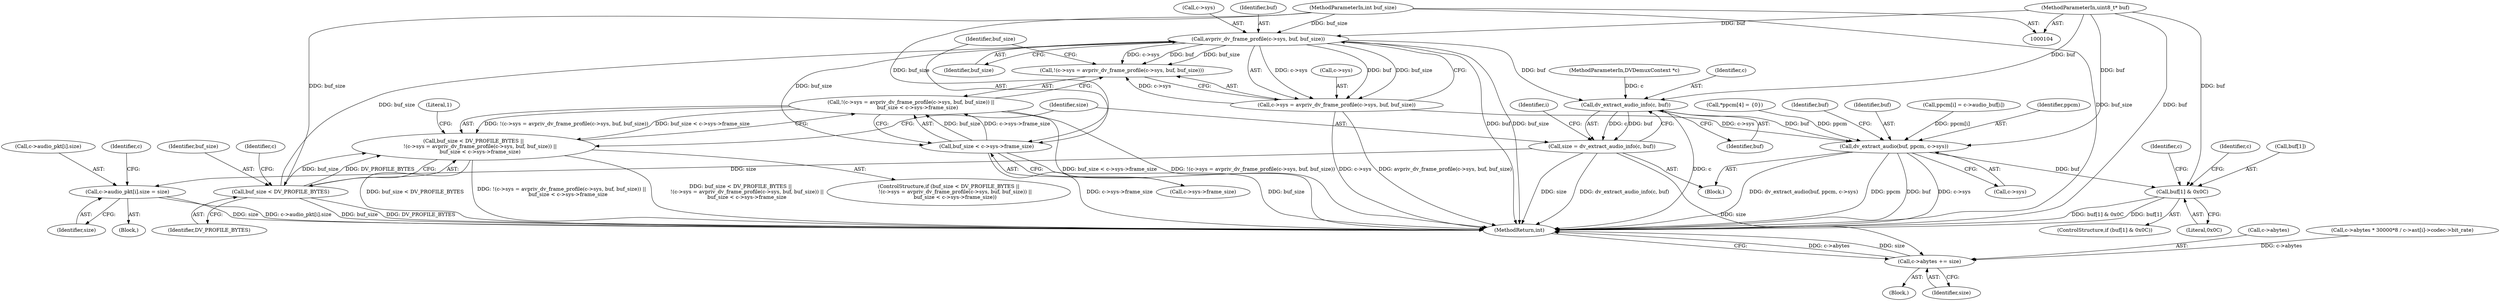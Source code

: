 digraph "0_libav_5a396bb3a66a61a68b80f2369d0249729bf85e04@pointer" {
"1000126" [label="(Call,avpriv_dv_frame_profile(c->sys, buf, buf_size))"];
"1000107" [label="(MethodParameterIn,uint8_t* buf)"];
"1000117" [label="(Call,buf_size < DV_PROFILE_BYTES)"];
"1000108" [label="(MethodParameterIn,int buf_size)"];
"1000121" [label="(Call,!(c->sys = avpriv_dv_frame_profile(c->sys, buf, buf_size)))"];
"1000122" [label="(Call,c->sys = avpriv_dv_frame_profile(c->sys, buf, buf_size))"];
"1000203" [label="(Call,dv_extract_audio(buf, ppcm, c->sys))"];
"1000210" [label="(Call,buf[1] & 0x0C)"];
"1000132" [label="(Call,buf_size < c->sys->frame_size)"];
"1000120" [label="(Call,!(c->sys = avpriv_dv_frame_profile(c->sys, buf, buf_size)) ||\n        buf_size < c->sys->frame_size)"];
"1000116" [label="(Call,buf_size < DV_PROFILE_BYTES ||\n        !(c->sys = avpriv_dv_frame_profile(c->sys, buf, buf_size)) ||\n        buf_size < c->sys->frame_size)"];
"1000145" [label="(Call,dv_extract_audio_info(c, buf))"];
"1000143" [label="(Call,size = dv_extract_audio_info(c, buf))"];
"1000160" [label="(Call,c->audio_pkt[i].size = size)"];
"1000252" [label="(Call,c->abytes += size)"];
"1000117" [label="(Call,buf_size < DV_PROFILE_BYTES)"];
"1000119" [label="(Identifier,DV_PROFILE_BYTES)"];
"1000142" [label="(Literal,1)"];
"1000105" [label="(MethodParameterIn,DVDemuxContext *c)"];
"1000168" [label="(Identifier,size)"];
"1000108" [label="(MethodParameterIn,int buf_size)"];
"1000115" [label="(ControlStructure,if (buf_size < DV_PROFILE_BYTES ||\n        !(c->sys = avpriv_dv_frame_profile(c->sys, buf, buf_size)) ||\n        buf_size < c->sys->frame_size))"];
"1000123" [label="(Call,c->sys)"];
"1000118" [label="(Identifier,buf_size)"];
"1000173" [label="(Identifier,c)"];
"1000203" [label="(Call,dv_extract_audio(buf, ppcm, c->sys))"];
"1000161" [label="(Call,c->audio_pkt[i].size)"];
"1000253" [label="(Call,c->abytes)"];
"1000177" [label="(Call,c->abytes * 30000*8 / c->ast[i]->codec->bit_rate)"];
"1000150" [label="(Identifier,i)"];
"1000113" [label="(Call,*ppcm[4] = {0})"];
"1000206" [label="(Call,c->sys)"];
"1000257" [label="(MethodReturn,int)"];
"1000239" [label="(Identifier,c)"];
"1000147" [label="(Identifier,buf)"];
"1000160" [label="(Call,c->audio_pkt[i].size = size)"];
"1000209" [label="(ControlStructure,if (buf[1] & 0x0C))"];
"1000131" [label="(Identifier,buf_size)"];
"1000133" [label="(Identifier,buf_size)"];
"1000107" [label="(MethodParameterIn,uint8_t* buf)"];
"1000252" [label="(Call,c->abytes += size)"];
"1000134" [label="(Call,c->sys->frame_size)"];
"1000211" [label="(Call,buf[1])"];
"1000145" [label="(Call,dv_extract_audio_info(c, buf))"];
"1000220" [label="(Identifier,c)"];
"1000122" [label="(Call,c->sys = avpriv_dv_frame_profile(c->sys, buf, buf_size))"];
"1000126" [label="(Call,avpriv_dv_frame_profile(c->sys, buf, buf_size))"];
"1000132" [label="(Call,buf_size < c->sys->frame_size)"];
"1000116" [label="(Call,buf_size < DV_PROFILE_BYTES ||\n        !(c->sys = avpriv_dv_frame_profile(c->sys, buf, buf_size)) ||\n        buf_size < c->sys->frame_size)"];
"1000210" [label="(Call,buf[1] & 0x0C)"];
"1000120" [label="(Call,!(c->sys = avpriv_dv_frame_profile(c->sys, buf, buf_size)) ||\n        buf_size < c->sys->frame_size)"];
"1000212" [label="(Identifier,buf)"];
"1000214" [label="(Literal,0x0C)"];
"1000204" [label="(Identifier,buf)"];
"1000127" [label="(Call,c->sys)"];
"1000234" [label="(Block,)"];
"1000146" [label="(Identifier,c)"];
"1000256" [label="(Identifier,size)"];
"1000130" [label="(Identifier,buf)"];
"1000159" [label="(Block,)"];
"1000143" [label="(Call,size = dv_extract_audio_info(c, buf))"];
"1000121" [label="(Call,!(c->sys = avpriv_dv_frame_profile(c->sys, buf, buf_size)))"];
"1000194" [label="(Call,ppcm[i] = c->audio_buf[i])"];
"1000109" [label="(Block,)"];
"1000205" [label="(Identifier,ppcm)"];
"1000124" [label="(Identifier,c)"];
"1000144" [label="(Identifier,size)"];
"1000126" -> "1000122"  [label="AST: "];
"1000126" -> "1000131"  [label="CFG: "];
"1000127" -> "1000126"  [label="AST: "];
"1000130" -> "1000126"  [label="AST: "];
"1000131" -> "1000126"  [label="AST: "];
"1000122" -> "1000126"  [label="CFG: "];
"1000126" -> "1000257"  [label="DDG: buf"];
"1000126" -> "1000257"  [label="DDG: buf_size"];
"1000126" -> "1000121"  [label="DDG: c->sys"];
"1000126" -> "1000121"  [label="DDG: buf"];
"1000126" -> "1000121"  [label="DDG: buf_size"];
"1000126" -> "1000122"  [label="DDG: c->sys"];
"1000126" -> "1000122"  [label="DDG: buf"];
"1000126" -> "1000122"  [label="DDG: buf_size"];
"1000107" -> "1000126"  [label="DDG: buf"];
"1000117" -> "1000126"  [label="DDG: buf_size"];
"1000108" -> "1000126"  [label="DDG: buf_size"];
"1000126" -> "1000132"  [label="DDG: buf_size"];
"1000126" -> "1000145"  [label="DDG: buf"];
"1000107" -> "1000104"  [label="AST: "];
"1000107" -> "1000257"  [label="DDG: buf"];
"1000107" -> "1000145"  [label="DDG: buf"];
"1000107" -> "1000203"  [label="DDG: buf"];
"1000107" -> "1000210"  [label="DDG: buf"];
"1000117" -> "1000116"  [label="AST: "];
"1000117" -> "1000119"  [label="CFG: "];
"1000118" -> "1000117"  [label="AST: "];
"1000119" -> "1000117"  [label="AST: "];
"1000124" -> "1000117"  [label="CFG: "];
"1000116" -> "1000117"  [label="CFG: "];
"1000117" -> "1000257"  [label="DDG: buf_size"];
"1000117" -> "1000257"  [label="DDG: DV_PROFILE_BYTES"];
"1000117" -> "1000116"  [label="DDG: buf_size"];
"1000117" -> "1000116"  [label="DDG: DV_PROFILE_BYTES"];
"1000108" -> "1000117"  [label="DDG: buf_size"];
"1000108" -> "1000104"  [label="AST: "];
"1000108" -> "1000257"  [label="DDG: buf_size"];
"1000108" -> "1000132"  [label="DDG: buf_size"];
"1000121" -> "1000120"  [label="AST: "];
"1000121" -> "1000122"  [label="CFG: "];
"1000122" -> "1000121"  [label="AST: "];
"1000133" -> "1000121"  [label="CFG: "];
"1000120" -> "1000121"  [label="CFG: "];
"1000122" -> "1000121"  [label="DDG: c->sys"];
"1000123" -> "1000122"  [label="AST: "];
"1000122" -> "1000257"  [label="DDG: avpriv_dv_frame_profile(c->sys, buf, buf_size)"];
"1000122" -> "1000257"  [label="DDG: c->sys"];
"1000122" -> "1000203"  [label="DDG: c->sys"];
"1000203" -> "1000109"  [label="AST: "];
"1000203" -> "1000206"  [label="CFG: "];
"1000204" -> "1000203"  [label="AST: "];
"1000205" -> "1000203"  [label="AST: "];
"1000206" -> "1000203"  [label="AST: "];
"1000212" -> "1000203"  [label="CFG: "];
"1000203" -> "1000257"  [label="DDG: c->sys"];
"1000203" -> "1000257"  [label="DDG: dv_extract_audio(buf, ppcm, c->sys)"];
"1000203" -> "1000257"  [label="DDG: ppcm"];
"1000203" -> "1000257"  [label="DDG: buf"];
"1000145" -> "1000203"  [label="DDG: buf"];
"1000113" -> "1000203"  [label="DDG: ppcm"];
"1000194" -> "1000203"  [label="DDG: ppcm[i]"];
"1000203" -> "1000210"  [label="DDG: buf"];
"1000210" -> "1000209"  [label="AST: "];
"1000210" -> "1000214"  [label="CFG: "];
"1000211" -> "1000210"  [label="AST: "];
"1000214" -> "1000210"  [label="AST: "];
"1000220" -> "1000210"  [label="CFG: "];
"1000239" -> "1000210"  [label="CFG: "];
"1000210" -> "1000257"  [label="DDG: buf[1] & 0x0C"];
"1000210" -> "1000257"  [label="DDG: buf[1]"];
"1000132" -> "1000120"  [label="AST: "];
"1000132" -> "1000134"  [label="CFG: "];
"1000133" -> "1000132"  [label="AST: "];
"1000134" -> "1000132"  [label="AST: "];
"1000120" -> "1000132"  [label="CFG: "];
"1000132" -> "1000257"  [label="DDG: buf_size"];
"1000132" -> "1000257"  [label="DDG: c->sys->frame_size"];
"1000132" -> "1000120"  [label="DDG: buf_size"];
"1000132" -> "1000120"  [label="DDG: c->sys->frame_size"];
"1000120" -> "1000116"  [label="AST: "];
"1000116" -> "1000120"  [label="CFG: "];
"1000120" -> "1000257"  [label="DDG: buf_size < c->sys->frame_size"];
"1000120" -> "1000257"  [label="DDG: !(c->sys = avpriv_dv_frame_profile(c->sys, buf, buf_size))"];
"1000120" -> "1000116"  [label="DDG: !(c->sys = avpriv_dv_frame_profile(c->sys, buf, buf_size))"];
"1000120" -> "1000116"  [label="DDG: buf_size < c->sys->frame_size"];
"1000116" -> "1000115"  [label="AST: "];
"1000142" -> "1000116"  [label="CFG: "];
"1000144" -> "1000116"  [label="CFG: "];
"1000116" -> "1000257"  [label="DDG: buf_size < DV_PROFILE_BYTES"];
"1000116" -> "1000257"  [label="DDG: !(c->sys = avpriv_dv_frame_profile(c->sys, buf, buf_size)) ||\n        buf_size < c->sys->frame_size"];
"1000116" -> "1000257"  [label="DDG: buf_size < DV_PROFILE_BYTES ||\n        !(c->sys = avpriv_dv_frame_profile(c->sys, buf, buf_size)) ||\n        buf_size < c->sys->frame_size"];
"1000145" -> "1000143"  [label="AST: "];
"1000145" -> "1000147"  [label="CFG: "];
"1000146" -> "1000145"  [label="AST: "];
"1000147" -> "1000145"  [label="AST: "];
"1000143" -> "1000145"  [label="CFG: "];
"1000145" -> "1000257"  [label="DDG: c"];
"1000145" -> "1000143"  [label="DDG: c"];
"1000145" -> "1000143"  [label="DDG: buf"];
"1000105" -> "1000145"  [label="DDG: c"];
"1000143" -> "1000109"  [label="AST: "];
"1000144" -> "1000143"  [label="AST: "];
"1000150" -> "1000143"  [label="CFG: "];
"1000143" -> "1000257"  [label="DDG: size"];
"1000143" -> "1000257"  [label="DDG: dv_extract_audio_info(c, buf)"];
"1000143" -> "1000160"  [label="DDG: size"];
"1000143" -> "1000252"  [label="DDG: size"];
"1000160" -> "1000159"  [label="AST: "];
"1000160" -> "1000168"  [label="CFG: "];
"1000161" -> "1000160"  [label="AST: "];
"1000168" -> "1000160"  [label="AST: "];
"1000173" -> "1000160"  [label="CFG: "];
"1000160" -> "1000257"  [label="DDG: size"];
"1000160" -> "1000257"  [label="DDG: c->audio_pkt[i].size"];
"1000252" -> "1000234"  [label="AST: "];
"1000252" -> "1000256"  [label="CFG: "];
"1000253" -> "1000252"  [label="AST: "];
"1000256" -> "1000252"  [label="AST: "];
"1000257" -> "1000252"  [label="CFG: "];
"1000252" -> "1000257"  [label="DDG: c->abytes"];
"1000252" -> "1000257"  [label="DDG: size"];
"1000177" -> "1000252"  [label="DDG: c->abytes"];
}
